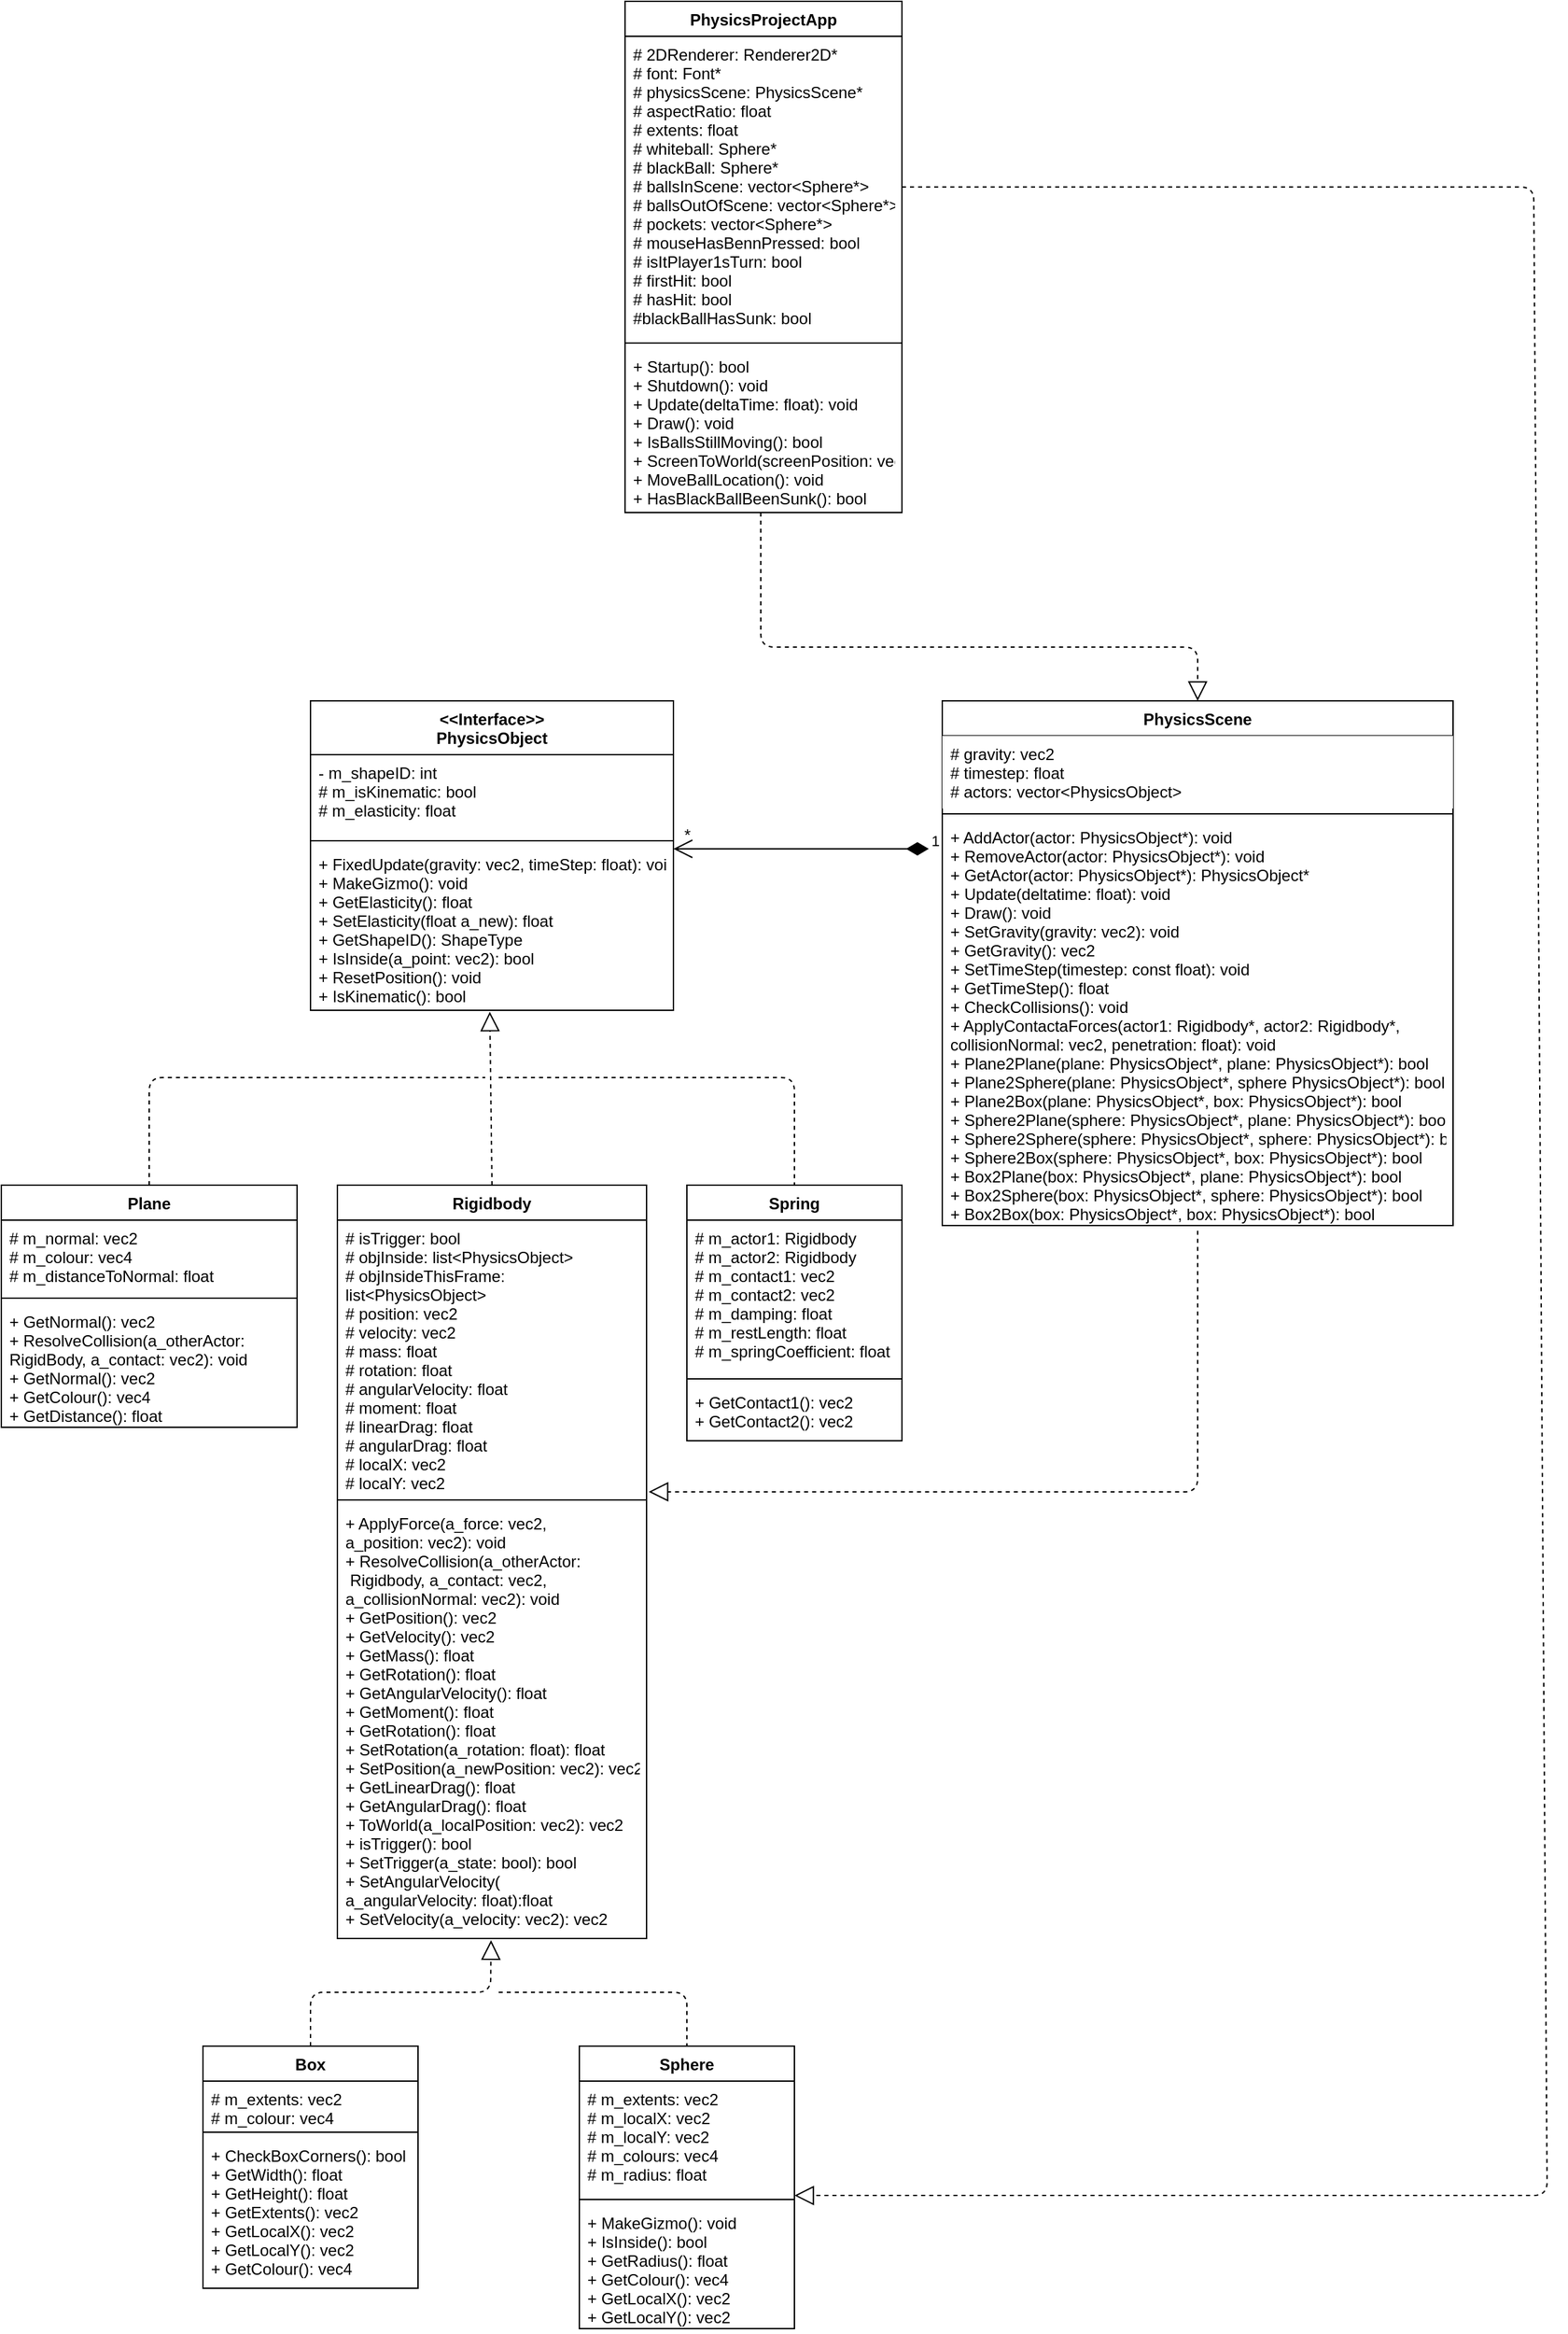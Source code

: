 <mxfile version="14.3.2" type="github">
  <diagram id="2biwBjbahT85dRKi6ixM" name="Page-1">
    <mxGraphModel dx="1673" dy="2103" grid="1" gridSize="10" guides="1" tooltips="1" connect="1" arrows="1" fold="1" page="1" pageScale="1" pageWidth="827" pageHeight="1169" math="0" shadow="0">
      <root>
        <mxCell id="0" />
        <mxCell id="1" parent="0" />
        <mxCell id="vZ9UbWL4CDNbCzjpSIzU-1" value="&lt;&lt;Interface&gt;&gt;&#xa;PhysicsObject" style="swimlane;fontStyle=1;align=center;verticalAlign=top;childLayout=stackLayout;horizontal=1;startSize=40;horizontalStack=0;resizeParent=1;resizeParentMax=0;resizeLast=0;collapsible=1;marginBottom=0;" parent="1" vertex="1">
          <mxGeometry x="360" y="40" width="270" height="230" as="geometry">
            <mxRectangle x="360" y="120" width="120" height="30" as="alternateBounds" />
          </mxGeometry>
        </mxCell>
        <mxCell id="vZ9UbWL4CDNbCzjpSIzU-2" value="- m_shapeID: int&#xa;# m_isKinematic: bool&#xa;# m_elasticity: float" style="text;strokeColor=none;fillColor=none;align=left;verticalAlign=top;spacingLeft=4;spacingRight=4;overflow=hidden;rotatable=0;points=[[0,0.5],[1,0.5]];portConstraint=eastwest;" parent="vZ9UbWL4CDNbCzjpSIzU-1" vertex="1">
          <mxGeometry y="40" width="270" height="60" as="geometry" />
        </mxCell>
        <mxCell id="vZ9UbWL4CDNbCzjpSIzU-3" value="" style="line;strokeWidth=1;fillColor=none;align=left;verticalAlign=middle;spacingTop=-1;spacingLeft=3;spacingRight=3;rotatable=0;labelPosition=right;points=[];portConstraint=eastwest;" parent="vZ9UbWL4CDNbCzjpSIzU-1" vertex="1">
          <mxGeometry y="100" width="270" height="8" as="geometry" />
        </mxCell>
        <mxCell id="vZ9UbWL4CDNbCzjpSIzU-4" value="+ FixedUpdate(gravity: vec2, timeStep: float): void&#xa;+ MakeGizmo(): void&#xa;+ GetElasticity(): float&#xa;+ SetElasticity(float a_new): float&#xa;+ GetShapeID(): ShapeType&#xa;+ IsInside(a_point: vec2): bool&#xa;+ ResetPosition(): void&#xa;+ IsKinematic(): bool" style="text;strokeColor=none;fillColor=none;align=left;verticalAlign=top;spacingLeft=4;spacingRight=4;overflow=hidden;rotatable=0;points=[[0,0.5],[1,0.5]];portConstraint=eastwest;" parent="vZ9UbWL4CDNbCzjpSIzU-1" vertex="1">
          <mxGeometry y="108" width="270" height="122" as="geometry" />
        </mxCell>
        <mxCell id="jiQypm9qZ_a_5QQD7qSU-1" value="Plane" style="swimlane;fontStyle=1;align=center;verticalAlign=top;childLayout=stackLayout;horizontal=1;startSize=26;horizontalStack=0;resizeParent=1;resizeParentMax=0;resizeLast=0;collapsible=1;marginBottom=0;" parent="1" vertex="1">
          <mxGeometry x="130" y="400" width="220" height="180" as="geometry">
            <mxRectangle x="80" y="690" width="60" height="26" as="alternateBounds" />
          </mxGeometry>
        </mxCell>
        <mxCell id="jiQypm9qZ_a_5QQD7qSU-2" value="# m_normal: vec2&#xa;# m_colour: vec4&#xa;# m_distanceToNormal: float" style="text;strokeColor=none;fillColor=none;align=left;verticalAlign=top;spacingLeft=4;spacingRight=4;overflow=hidden;rotatable=0;points=[[0,0.5],[1,0.5]];portConstraint=eastwest;" parent="jiQypm9qZ_a_5QQD7qSU-1" vertex="1">
          <mxGeometry y="26" width="220" height="54" as="geometry" />
        </mxCell>
        <mxCell id="jiQypm9qZ_a_5QQD7qSU-3" value="" style="line;strokeWidth=1;fillColor=none;align=left;verticalAlign=middle;spacingTop=-1;spacingLeft=3;spacingRight=3;rotatable=0;labelPosition=right;points=[];portConstraint=eastwest;" parent="jiQypm9qZ_a_5QQD7qSU-1" vertex="1">
          <mxGeometry y="80" width="220" height="8" as="geometry" />
        </mxCell>
        <mxCell id="jiQypm9qZ_a_5QQD7qSU-4" value="+ GetNormal(): vec2&#xa;+ ResolveCollision(a_otherActor: &#xa;RigidBody, a_contact: vec2): void&#xa;+ GetNormal(): vec2&#xa;+ GetColour(): vec4&#xa;+ GetDistance(): float" style="text;strokeColor=none;fillColor=none;align=left;verticalAlign=top;spacingLeft=4;spacingRight=4;overflow=hidden;rotatable=0;points=[[0,0.5],[1,0.5]];portConstraint=eastwest;" parent="jiQypm9qZ_a_5QQD7qSU-1" vertex="1">
          <mxGeometry y="88" width="220" height="92" as="geometry" />
        </mxCell>
        <mxCell id="jiQypm9qZ_a_5QQD7qSU-6" value="Rigidbody" style="swimlane;fontStyle=1;align=center;verticalAlign=top;childLayout=stackLayout;horizontal=1;startSize=26;horizontalStack=0;resizeParent=1;resizeParentMax=0;resizeLast=0;collapsible=1;marginBottom=0;" parent="1" vertex="1">
          <mxGeometry x="380" y="400" width="230" height="560" as="geometry" />
        </mxCell>
        <mxCell id="jiQypm9qZ_a_5QQD7qSU-7" value="# isTrigger: bool&#xa;# objInside: list&lt;PhysicsObject&gt;&#xa;# objInsideThisFrame: &#xa;list&lt;PhysicsObject&gt;&#xa;# position: vec2&#xa;# velocity: vec2&#xa;# mass: float&#xa;# rotation: float&#xa;# angularVelocity: float&#xa;# moment: float&#xa;# linearDrag: float&#xa;# angularDrag: float&#xa;# localX: vec2&#xa;# localY: vec2" style="text;strokeColor=none;fillColor=none;align=left;verticalAlign=top;spacingLeft=4;spacingRight=4;overflow=hidden;rotatable=0;points=[[0,0.5],[1,0.5]];portConstraint=eastwest;" parent="jiQypm9qZ_a_5QQD7qSU-6" vertex="1">
          <mxGeometry y="26" width="230" height="204" as="geometry" />
        </mxCell>
        <mxCell id="jiQypm9qZ_a_5QQD7qSU-8" value="" style="line;strokeWidth=1;fillColor=none;align=left;verticalAlign=middle;spacingTop=-1;spacingLeft=3;spacingRight=3;rotatable=0;labelPosition=right;points=[];portConstraint=eastwest;" parent="jiQypm9qZ_a_5QQD7qSU-6" vertex="1">
          <mxGeometry y="230" width="230" height="8" as="geometry" />
        </mxCell>
        <mxCell id="jiQypm9qZ_a_5QQD7qSU-9" value="+ ApplyForce(a_force: vec2,&#xa;a_position: vec2): void&#xa;+ ResolveCollision(a_otherActor:&#xa; Rigidbody, a_contact: vec2,&#xa;a_collisionNormal: vec2): void&#xa;+ GetPosition(): vec2&#xa;+ GetVelocity(): vec2&#xa;+ GetMass(): float&#xa;+ GetRotation(): float&#xa;+ GetAngularVelocity(): float&#xa;+ GetMoment(): float&#xa;+ GetRotation(): float&#xa;+ SetRotation(a_rotation: float): float&#xa;+ SetPosition(a_newPosition: vec2): vec2&#xa;+ GetLinearDrag(): float&#xa;+ GetAngularDrag(): float&#xa;+ ToWorld(a_localPosition: vec2): vec2&#xa;+ isTrigger(): bool&#xa;+ SetTrigger(a_state: bool): bool&#xa;+ SetAngularVelocity(&#xa;a_angularVelocity: float):float&#xa;+ SetVelocity(a_velocity: vec2): vec2" style="text;strokeColor=none;fillColor=none;align=left;verticalAlign=top;spacingLeft=4;spacingRight=4;overflow=hidden;rotatable=0;points=[[0,0.5],[1,0.5]];portConstraint=eastwest;" parent="jiQypm9qZ_a_5QQD7qSU-6" vertex="1">
          <mxGeometry y="238" width="230" height="322" as="geometry" />
        </mxCell>
        <mxCell id="jiQypm9qZ_a_5QQD7qSU-12" value="" style="endArrow=block;dashed=1;endFill=0;endSize=12;html=1;exitX=0.5;exitY=0;exitDx=0;exitDy=0;entryX=0.494;entryY=1.009;entryDx=0;entryDy=0;entryPerimeter=0;" parent="1" source="jiQypm9qZ_a_5QQD7qSU-6" target="vZ9UbWL4CDNbCzjpSIzU-4" edge="1">
          <mxGeometry width="160" relative="1" as="geometry">
            <mxPoint x="260" y="370" as="sourcePoint" />
            <mxPoint x="495" y="280" as="targetPoint" />
          </mxGeometry>
        </mxCell>
        <mxCell id="jiQypm9qZ_a_5QQD7qSU-14" value="Box" style="swimlane;fontStyle=1;align=center;verticalAlign=top;childLayout=stackLayout;horizontal=1;startSize=26;horizontalStack=0;resizeParent=1;resizeParentMax=0;resizeLast=0;collapsible=1;marginBottom=0;" parent="1" vertex="1">
          <mxGeometry x="280" y="1040" width="160" height="180" as="geometry" />
        </mxCell>
        <mxCell id="jiQypm9qZ_a_5QQD7qSU-15" value="# m_extents: vec2&#xa;# m_colour: vec4" style="text;strokeColor=none;fillColor=none;align=left;verticalAlign=top;spacingLeft=4;spacingRight=4;overflow=hidden;rotatable=0;points=[[0,0.5],[1,0.5]];portConstraint=eastwest;" parent="jiQypm9qZ_a_5QQD7qSU-14" vertex="1">
          <mxGeometry y="26" width="160" height="34" as="geometry" />
        </mxCell>
        <mxCell id="jiQypm9qZ_a_5QQD7qSU-16" value="" style="line;strokeWidth=1;fillColor=none;align=left;verticalAlign=middle;spacingTop=-1;spacingLeft=3;spacingRight=3;rotatable=0;labelPosition=right;points=[];portConstraint=eastwest;" parent="jiQypm9qZ_a_5QQD7qSU-14" vertex="1">
          <mxGeometry y="60" width="160" height="8" as="geometry" />
        </mxCell>
        <mxCell id="jiQypm9qZ_a_5QQD7qSU-17" value="+ CheckBoxCorners(): bool&#xa;+ GetWidth(): float&#xa;+ GetHeight(): float&#xa;+ GetExtents(): vec2&#xa;+ GetLocalX(): vec2&#xa;+ GetLocalY(): vec2&#xa;+ GetColour(): vec4" style="text;strokeColor=none;fillColor=none;align=left;verticalAlign=top;spacingLeft=4;spacingRight=4;overflow=hidden;rotatable=0;points=[[0,0.5],[1,0.5]];portConstraint=eastwest;" parent="jiQypm9qZ_a_5QQD7qSU-14" vertex="1">
          <mxGeometry y="68" width="160" height="112" as="geometry" />
        </mxCell>
        <mxCell id="jiQypm9qZ_a_5QQD7qSU-18" value="Sphere" style="swimlane;fontStyle=1;align=center;verticalAlign=top;childLayout=stackLayout;horizontal=1;startSize=26;horizontalStack=0;resizeParent=1;resizeParentMax=0;resizeLast=0;collapsible=1;marginBottom=0;" parent="1" vertex="1">
          <mxGeometry x="560" y="1040" width="160" height="210" as="geometry" />
        </mxCell>
        <mxCell id="jiQypm9qZ_a_5QQD7qSU-19" value="# m_extents: vec2&#xa;# m_localX: vec2&#xa;# m_localY: vec2&#xa;# m_colours: vec4&#xa;# m_radius: float" style="text;strokeColor=none;fillColor=none;align=left;verticalAlign=top;spacingLeft=4;spacingRight=4;overflow=hidden;rotatable=0;points=[[0,0.5],[1,0.5]];portConstraint=eastwest;" parent="jiQypm9qZ_a_5QQD7qSU-18" vertex="1">
          <mxGeometry y="26" width="160" height="84" as="geometry" />
        </mxCell>
        <mxCell id="jiQypm9qZ_a_5QQD7qSU-20" value="" style="line;strokeWidth=1;fillColor=none;align=left;verticalAlign=middle;spacingTop=-1;spacingLeft=3;spacingRight=3;rotatable=0;labelPosition=right;points=[];portConstraint=eastwest;" parent="jiQypm9qZ_a_5QQD7qSU-18" vertex="1">
          <mxGeometry y="110" width="160" height="8" as="geometry" />
        </mxCell>
        <mxCell id="jiQypm9qZ_a_5QQD7qSU-21" value="+ MakeGizmo(): void&#xa;+ IsInside(): bool&#xa;+ GetRadius(): float&#xa;+ GetColour(): vec4&#xa;+ GetLocalX(): vec2&#xa;+ GetLocalY(): vec2" style="text;strokeColor=none;fillColor=none;align=left;verticalAlign=top;spacingLeft=4;spacingRight=4;overflow=hidden;rotatable=0;points=[[0,0.5],[1,0.5]];portConstraint=eastwest;" parent="jiQypm9qZ_a_5QQD7qSU-18" vertex="1">
          <mxGeometry y="118" width="160" height="92" as="geometry" />
        </mxCell>
        <mxCell id="jiQypm9qZ_a_5QQD7qSU-22" value="Spring" style="swimlane;fontStyle=1;align=center;verticalAlign=top;childLayout=stackLayout;horizontal=1;startSize=26;horizontalStack=0;resizeParent=1;resizeParentMax=0;resizeLast=0;collapsible=1;marginBottom=0;" parent="1" vertex="1">
          <mxGeometry x="640" y="400" width="160" height="190" as="geometry" />
        </mxCell>
        <mxCell id="jiQypm9qZ_a_5QQD7qSU-23" value="# m_actor1: Rigidbody&#xa;# m_actor2: Rigidbody&#xa;# m_contact1: vec2&#xa;# m_contact2: vec2&#xa;# m_damping: float&#xa;# m_restLength: float&#xa;# m_springCoefficient: float" style="text;strokeColor=none;fillColor=none;align=left;verticalAlign=top;spacingLeft=4;spacingRight=4;overflow=hidden;rotatable=0;points=[[0,0.5],[1,0.5]];portConstraint=eastwest;" parent="jiQypm9qZ_a_5QQD7qSU-22" vertex="1">
          <mxGeometry y="26" width="160" height="114" as="geometry" />
        </mxCell>
        <mxCell id="jiQypm9qZ_a_5QQD7qSU-24" value="" style="line;strokeWidth=1;fillColor=none;align=left;verticalAlign=middle;spacingTop=-1;spacingLeft=3;spacingRight=3;rotatable=0;labelPosition=right;points=[];portConstraint=eastwest;" parent="jiQypm9qZ_a_5QQD7qSU-22" vertex="1">
          <mxGeometry y="140" width="160" height="8" as="geometry" />
        </mxCell>
        <mxCell id="jiQypm9qZ_a_5QQD7qSU-25" value="+ GetContact1(): vec2&#xa;+ GetContact2(): vec2" style="text;strokeColor=none;fillColor=none;align=left;verticalAlign=top;spacingLeft=4;spacingRight=4;overflow=hidden;rotatable=0;points=[[0,0.5],[1,0.5]];portConstraint=eastwest;" parent="jiQypm9qZ_a_5QQD7qSU-22" vertex="1">
          <mxGeometry y="148" width="160" height="42" as="geometry" />
        </mxCell>
        <mxCell id="jiQypm9qZ_a_5QQD7qSU-26" value="" style="endArrow=none;dashed=1;html=1;entryX=0.5;entryY=0;entryDx=0;entryDy=0;" parent="1" target="jiQypm9qZ_a_5QQD7qSU-22" edge="1">
          <mxGeometry width="50" height="50" relative="1" as="geometry">
            <mxPoint x="500" y="320" as="sourcePoint" />
            <mxPoint x="690" y="320" as="targetPoint" />
            <Array as="points">
              <mxPoint x="720" y="320" />
            </Array>
          </mxGeometry>
        </mxCell>
        <mxCell id="jiQypm9qZ_a_5QQD7qSU-27" value="" style="endArrow=none;dashed=1;html=1;exitX=0.5;exitY=0;exitDx=0;exitDy=0;" parent="1" source="jiQypm9qZ_a_5QQD7qSU-1" edge="1">
          <mxGeometry width="50" height="50" relative="1" as="geometry">
            <mxPoint x="280" y="370" as="sourcePoint" />
            <mxPoint x="490" y="320" as="targetPoint" />
            <Array as="points">
              <mxPoint x="240" y="320" />
            </Array>
          </mxGeometry>
        </mxCell>
        <mxCell id="jiQypm9qZ_a_5QQD7qSU-29" value="" style="endArrow=block;dashed=1;endFill=0;endSize=12;html=1;exitX=0.5;exitY=0;exitDx=0;exitDy=0;entryX=0.497;entryY=1.004;entryDx=0;entryDy=0;entryPerimeter=0;" parent="1" source="jiQypm9qZ_a_5QQD7qSU-14" target="jiQypm9qZ_a_5QQD7qSU-9" edge="1">
          <mxGeometry width="160" relative="1" as="geometry">
            <mxPoint x="350" y="630" as="sourcePoint" />
            <mxPoint x="497" y="1120" as="targetPoint" />
            <Array as="points">
              <mxPoint x="360" y="1000" />
              <mxPoint x="494" y="1000" />
            </Array>
          </mxGeometry>
        </mxCell>
        <mxCell id="jiQypm9qZ_a_5QQD7qSU-30" value="" style="endArrow=none;dashed=1;html=1;entryX=0.5;entryY=0;entryDx=0;entryDy=0;" parent="1" target="jiQypm9qZ_a_5QQD7qSU-18" edge="1">
          <mxGeometry width="50" height="50" relative="1" as="geometry">
            <mxPoint x="500" y="1000" as="sourcePoint" />
            <mxPoint x="660" y="610" as="targetPoint" />
            <Array as="points">
              <mxPoint x="640" y="1000" />
            </Array>
          </mxGeometry>
        </mxCell>
        <mxCell id="jiQypm9qZ_a_5QQD7qSU-35" value="PhysicsScene" style="swimlane;fontStyle=1;align=center;verticalAlign=top;childLayout=stackLayout;horizontal=1;startSize=26;horizontalStack=0;resizeParent=1;resizeParentMax=0;resizeLast=0;collapsible=1;marginBottom=0;" parent="1" vertex="1">
          <mxGeometry x="830" y="40" width="380" height="390" as="geometry" />
        </mxCell>
        <mxCell id="jiQypm9qZ_a_5QQD7qSU-36" value="# gravity: vec2&#xa;# timestep: float&#xa;# actors: vector&lt;PhysicsObject&gt;" style="text;strokeColor=none;align=left;verticalAlign=top;spacingLeft=4;spacingRight=4;overflow=hidden;rotatable=0;points=[[0,0.5],[1,0.5]];portConstraint=eastwest;fillColor=#ffffff;" parent="jiQypm9qZ_a_5QQD7qSU-35" vertex="1">
          <mxGeometry y="26" width="380" height="54" as="geometry" />
        </mxCell>
        <mxCell id="jiQypm9qZ_a_5QQD7qSU-37" value="" style="line;strokeWidth=1;fillColor=none;align=left;verticalAlign=middle;spacingTop=-1;spacingLeft=3;spacingRight=3;rotatable=0;labelPosition=right;points=[];portConstraint=eastwest;" parent="jiQypm9qZ_a_5QQD7qSU-35" vertex="1">
          <mxGeometry y="80" width="380" height="8" as="geometry" />
        </mxCell>
        <mxCell id="jiQypm9qZ_a_5QQD7qSU-38" value="+ AddActor(actor: PhysicsObject*): void&#xa;+ RemoveActor(actor: PhysicsObject*): void&#xa;+ GetActor(actor: PhysicsObject*): PhysicsObject*&#xa;+ Update(deltatime: float): void&#xa;+ Draw(): void&#xa;+ SetGravity(gravity: vec2): void&#xa;+ GetGravity(): vec2&#xa;+ SetTimeStep(timestep: const float): void&#xa;+ GetTimeStep(): float&#xa;+ CheckCollisions(): void&#xa;+ ApplyContactaForces(actor1: Rigidbody*, actor2: Rigidbody*,&#xa;collisionNormal: vec2, penetration: float): void&#xa;+ Plane2Plane(plane: PhysicsObject*, plane: PhysicsObject*): bool&#xa;+ Plane2Sphere(plane: PhysicsObject*, sphere PhysicsObject*): bool&#xa;+ Plane2Box(plane: PhysicsObject*, box: PhysicsObject*): bool&#xa;+ Sphere2Plane(sphere: PhysicsObject*, plane: PhysicsObject*): bool&#xa;+ Sphere2Sphere(sphere: PhysicsObject*, sphere: PhysicsObject*): bool&#xa;+ Sphere2Box(sphere: PhysicsObject*, box: PhysicsObject*): bool&#xa;+ Box2Plane(box: PhysicsObject*, plane: PhysicsObject*): bool&#xa;+ Box2Sphere(box: PhysicsObject*, sphere: PhysicsObject*): bool&#xa;+ Box2Box(box: PhysicsObject*, box: PhysicsObject*): bool&#xa;" style="text;strokeColor=none;fillColor=none;align=left;verticalAlign=top;spacingLeft=4;spacingRight=4;overflow=hidden;rotatable=0;points=[[0,0.5],[1,0.5]];portConstraint=eastwest;" parent="jiQypm9qZ_a_5QQD7qSU-35" vertex="1">
          <mxGeometry y="88" width="380" height="302" as="geometry" />
        </mxCell>
        <mxCell id="jiQypm9qZ_a_5QQD7qSU-41" value="" style="endArrow=block;dashed=1;endFill=0;endSize=12;html=1;exitX=0.5;exitY=1.013;exitDx=0;exitDy=0;exitPerimeter=0;entryX=1.007;entryY=0.99;entryDx=0;entryDy=0;entryPerimeter=0;" parent="1" source="jiQypm9qZ_a_5QQD7qSU-38" target="jiQypm9qZ_a_5QQD7qSU-7" edge="1">
          <mxGeometry width="160" relative="1" as="geometry">
            <mxPoint x="950" y="450" as="sourcePoint" />
            <mxPoint x="1110" y="450" as="targetPoint" />
            <Array as="points">
              <mxPoint x="1020" y="628" />
            </Array>
          </mxGeometry>
        </mxCell>
        <mxCell id="jiQypm9qZ_a_5QQD7qSU-49" value="1" style="endArrow=open;html=1;endSize=12;startArrow=diamondThin;startSize=14;startFill=1;edgeStyle=orthogonalEdgeStyle;align=left;verticalAlign=bottom;" parent="1" edge="1">
          <mxGeometry x="-1" y="3" relative="1" as="geometry">
            <mxPoint x="820" y="150" as="sourcePoint" />
            <mxPoint x="630" y="150" as="targetPoint" />
            <Array as="points">
              <mxPoint x="650" y="150" />
            </Array>
          </mxGeometry>
        </mxCell>
        <mxCell id="jiQypm9qZ_a_5QQD7qSU-50" value="*" style="text;html=1;align=center;verticalAlign=middle;resizable=0;points=[];autosize=1;" parent="1" vertex="1">
          <mxGeometry x="630" y="130" width="20" height="20" as="geometry" />
        </mxCell>
        <mxCell id="JaaOdM7VLBoOAJ5RZiwS-1" value="PhysicsProjectApp" style="swimlane;fontStyle=1;align=center;verticalAlign=top;childLayout=stackLayout;horizontal=1;startSize=26;horizontalStack=0;resizeParent=1;resizeParentMax=0;resizeLast=0;collapsible=1;marginBottom=0;" vertex="1" parent="1">
          <mxGeometry x="594" y="-480" width="206" height="380" as="geometry" />
        </mxCell>
        <mxCell id="JaaOdM7VLBoOAJ5RZiwS-2" value="# 2DRenderer: Renderer2D*&#xa;# font: Font*&#xa;# physicsScene: PhysicsScene*&#xa;# aspectRatio: float&#xa;# extents: float&#xa;# whiteball: Sphere*&#xa;# blackBall: Sphere*&#xa;# ballsInScene: vector&lt;Sphere*&gt;&#xa;# ballsOutOfScene: vector&lt;Sphere*&gt;&#xa;# pockets: vector&lt;Sphere*&gt;&#xa;# mouseHasBennPressed: bool&#xa;# isItPlayer1sTurn: bool&#xa;# firstHit: bool&#xa;# hasHit: bool&#xa;#blackBallHasSunk: bool" style="text;strokeColor=none;fillColor=none;align=left;verticalAlign=top;spacingLeft=4;spacingRight=4;overflow=hidden;rotatable=0;points=[[0,0.5],[1,0.5]];portConstraint=eastwest;" vertex="1" parent="JaaOdM7VLBoOAJ5RZiwS-1">
          <mxGeometry y="26" width="206" height="224" as="geometry" />
        </mxCell>
        <mxCell id="JaaOdM7VLBoOAJ5RZiwS-3" value="" style="line;strokeWidth=1;fillColor=none;align=left;verticalAlign=middle;spacingTop=-1;spacingLeft=3;spacingRight=3;rotatable=0;labelPosition=right;points=[];portConstraint=eastwest;" vertex="1" parent="JaaOdM7VLBoOAJ5RZiwS-1">
          <mxGeometry y="250" width="206" height="8" as="geometry" />
        </mxCell>
        <mxCell id="JaaOdM7VLBoOAJ5RZiwS-4" value="+ Startup(): bool&#xa;+ Shutdown(): void&#xa;+ Update(deltaTime: float): void&#xa;+ Draw(): void&#xa;+ IsBallsStillMoving(): bool&#xa;+ ScreenToWorld(screenPosition: vec2): vec2&#xa;+ MoveBallLocation(): void&#xa;+ HasBlackBallBeenSunk(): bool" style="text;strokeColor=none;fillColor=none;align=left;verticalAlign=top;spacingLeft=4;spacingRight=4;overflow=hidden;rotatable=0;points=[[0,0.5],[1,0.5]];portConstraint=eastwest;" vertex="1" parent="JaaOdM7VLBoOAJ5RZiwS-1">
          <mxGeometry y="258" width="206" height="122" as="geometry" />
        </mxCell>
        <mxCell id="JaaOdM7VLBoOAJ5RZiwS-5" value="" style="endArrow=block;dashed=1;endFill=0;endSize=12;html=1;exitX=0.49;exitY=1;exitDx=0;exitDy=0;exitPerimeter=0;entryX=0.5;entryY=0;entryDx=0;entryDy=0;" edge="1" parent="1" source="JaaOdM7VLBoOAJ5RZiwS-4" target="jiQypm9qZ_a_5QQD7qSU-35">
          <mxGeometry width="160" relative="1" as="geometry">
            <mxPoint x="730" y="-10" as="sourcePoint" />
            <mxPoint x="890" y="-10" as="targetPoint" />
            <Array as="points">
              <mxPoint x="695" />
              <mxPoint x="1020" />
            </Array>
          </mxGeometry>
        </mxCell>
        <mxCell id="JaaOdM7VLBoOAJ5RZiwS-6" value="" style="endArrow=block;dashed=1;endFill=0;endSize=12;html=1;entryX=1;entryY=1.012;entryDx=0;entryDy=0;entryPerimeter=0;exitX=1;exitY=0.5;exitDx=0;exitDy=0;" edge="1" parent="1" source="JaaOdM7VLBoOAJ5RZiwS-2" target="jiQypm9qZ_a_5QQD7qSU-19">
          <mxGeometry width="160" relative="1" as="geometry">
            <mxPoint x="910" y="1040" as="sourcePoint" />
            <mxPoint x="1070" y="1040" as="targetPoint" />
            <Array as="points">
              <mxPoint x="1270" y="-342" />
              <mxPoint x="1280" y="1151" />
            </Array>
          </mxGeometry>
        </mxCell>
      </root>
    </mxGraphModel>
  </diagram>
</mxfile>
